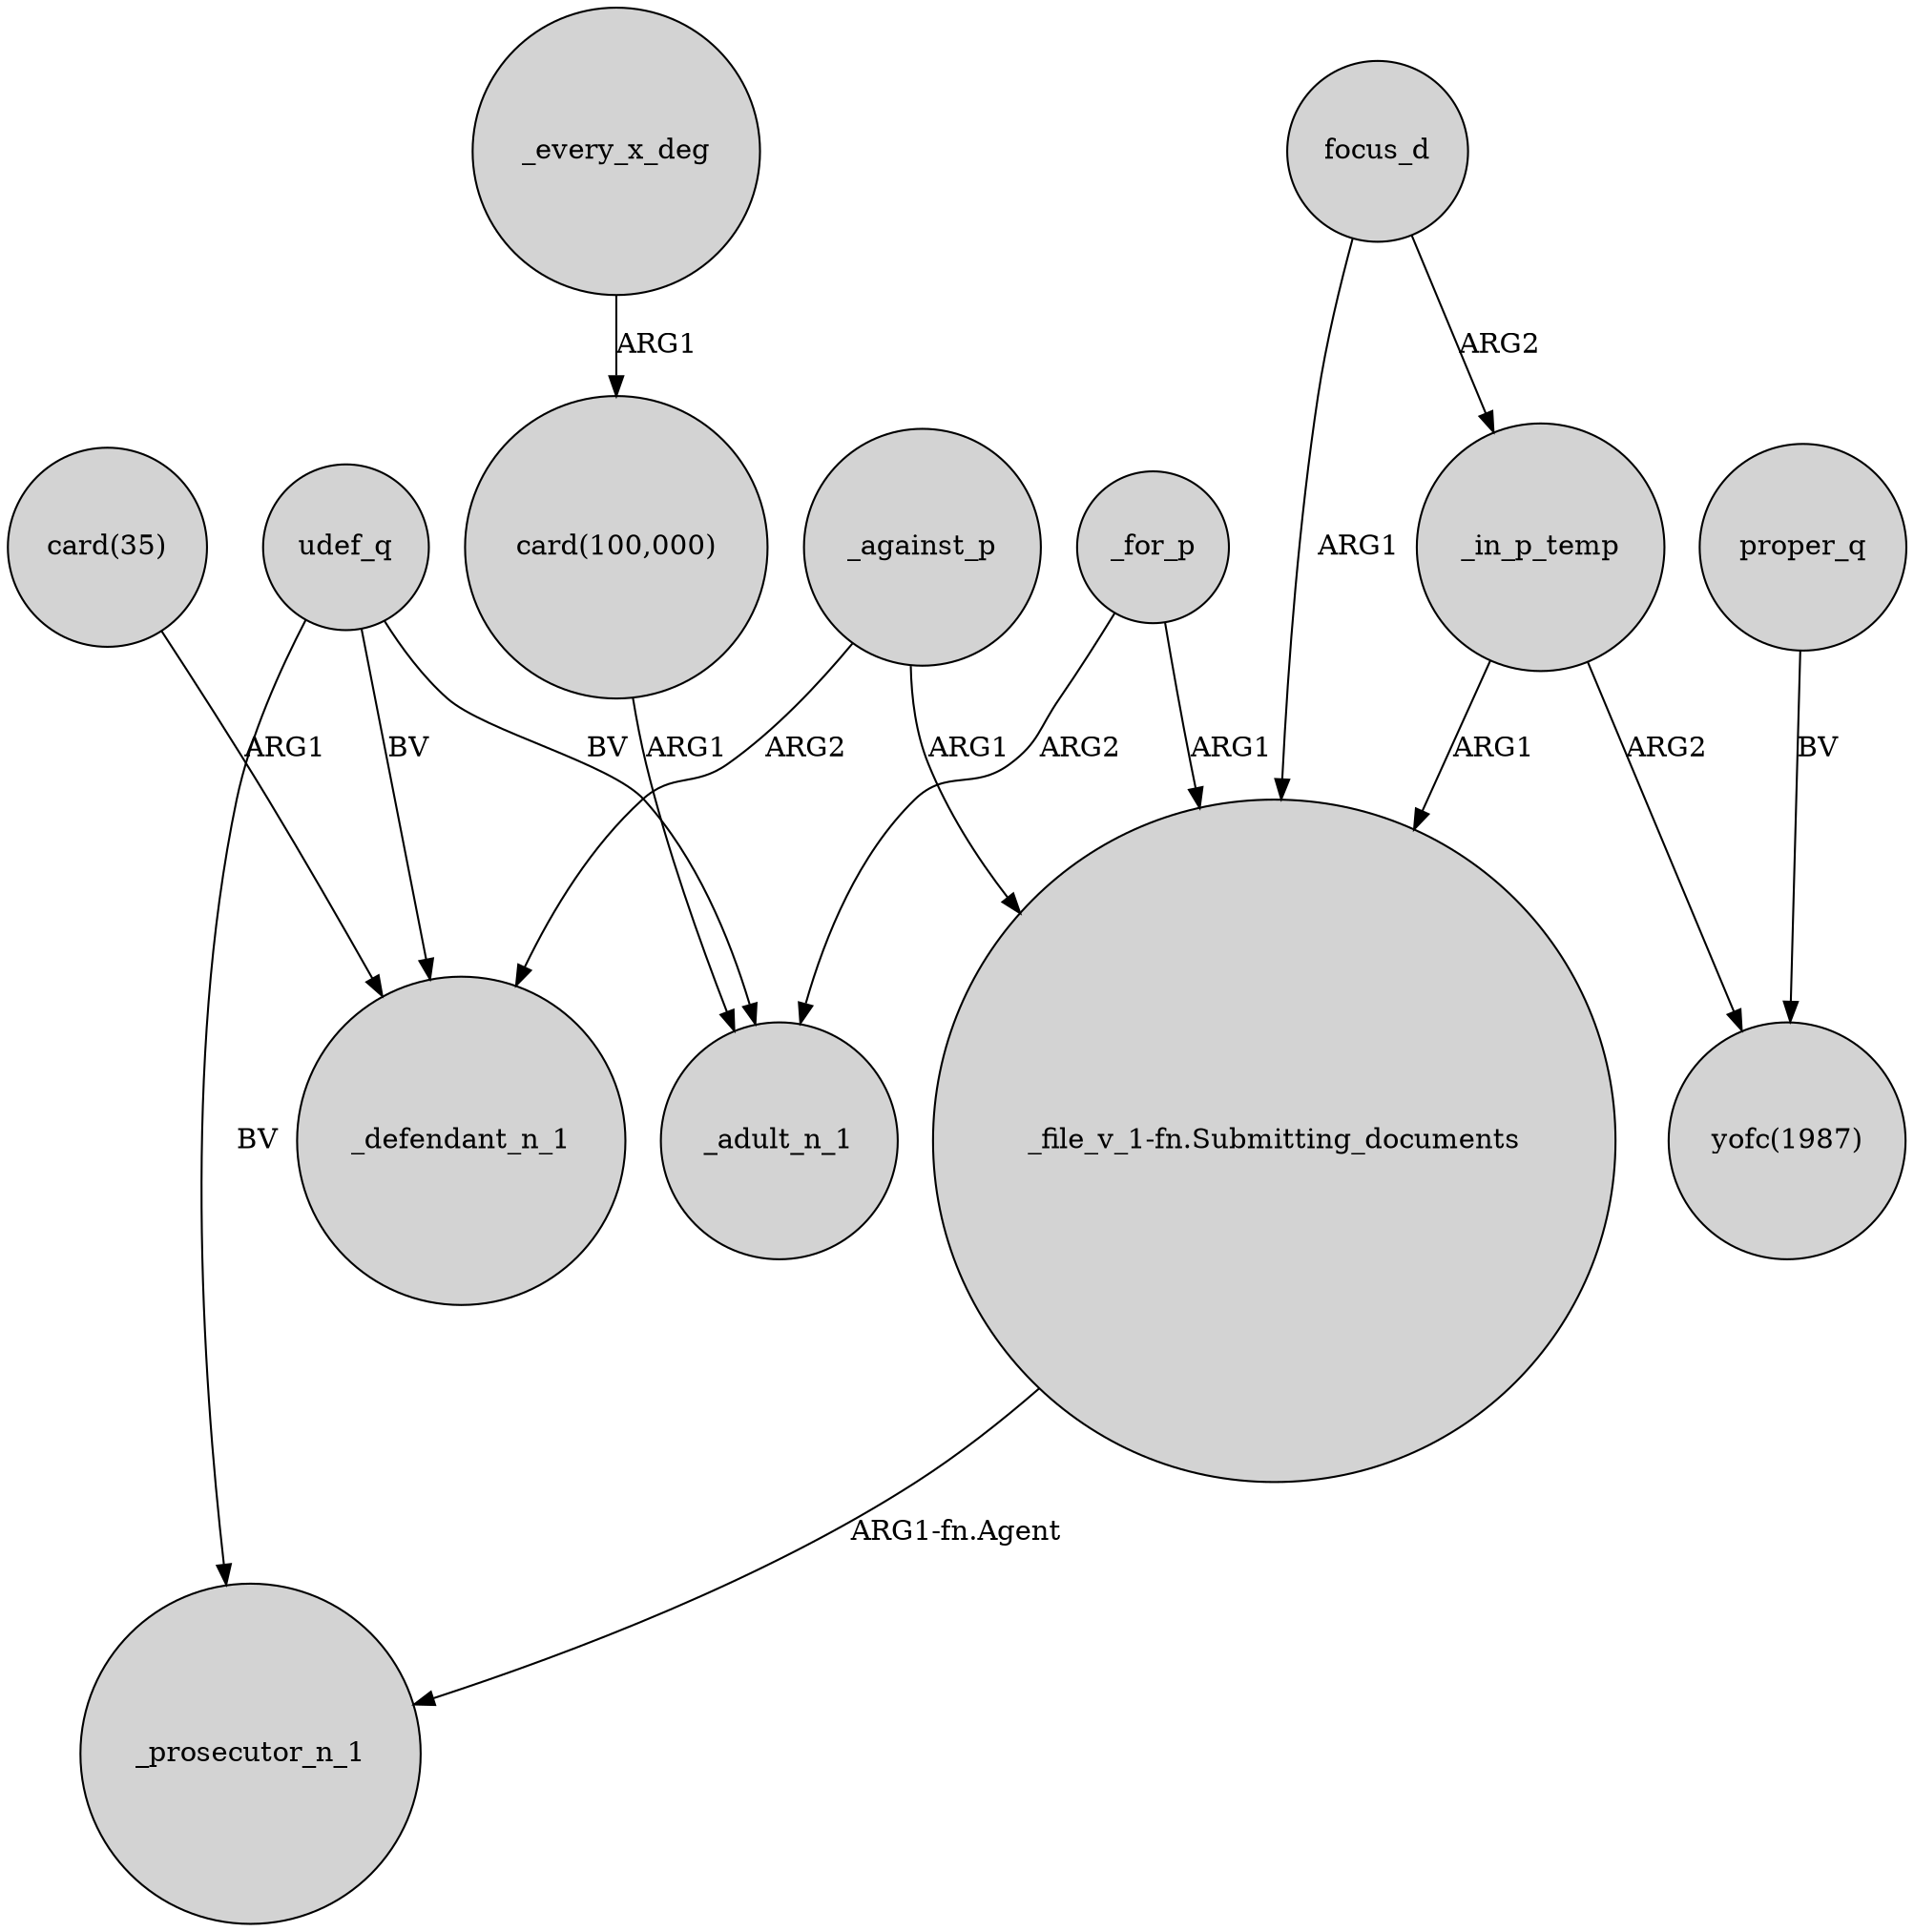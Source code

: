 digraph {
	node [shape=circle style=filled]
	"_file_v_1-fn.Submitting_documents" -> _prosecutor_n_1 [label="ARG1-fn.Agent"]
	_in_p_temp -> "yofc(1987)" [label=ARG2]
	focus_d -> _in_p_temp [label=ARG2]
	_against_p -> "_file_v_1-fn.Submitting_documents" [label=ARG1]
	udef_q -> _defendant_n_1 [label=BV]
	focus_d -> "_file_v_1-fn.Submitting_documents" [label=ARG1]
	_for_p -> "_file_v_1-fn.Submitting_documents" [label=ARG1]
	_in_p_temp -> "_file_v_1-fn.Submitting_documents" [label=ARG1]
	_for_p -> _adult_n_1 [label=ARG2]
	_against_p -> _defendant_n_1 [label=ARG2]
	"card(100,000)" -> _adult_n_1 [label=ARG1]
	udef_q -> _prosecutor_n_1 [label=BV]
	_every_x_deg -> "card(100,000)" [label=ARG1]
	udef_q -> _adult_n_1 [label=BV]
	proper_q -> "yofc(1987)" [label=BV]
	"card(35)" -> _defendant_n_1 [label=ARG1]
}
